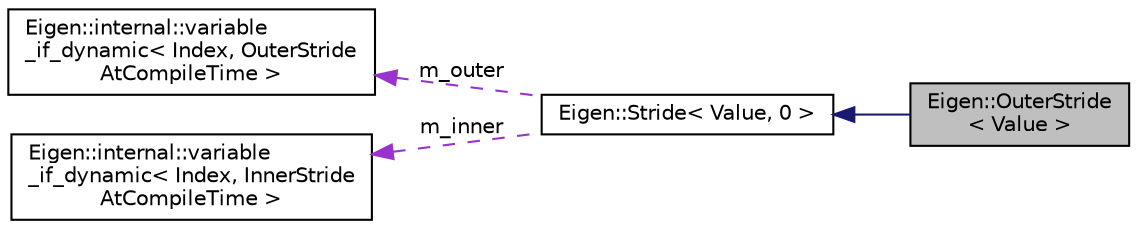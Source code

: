 digraph "Eigen::OuterStride&lt; Value &gt;"
{
  edge [fontname="Helvetica",fontsize="10",labelfontname="Helvetica",labelfontsize="10"];
  node [fontname="Helvetica",fontsize="10",shape=record];
  rankdir="LR";
  Node1 [label="Eigen::OuterStride\l\< Value \>",height=0.2,width=0.4,color="black", fillcolor="grey75", style="filled" fontcolor="black"];
  Node2 -> Node1 [dir="back",color="midnightblue",fontsize="10",style="solid",fontname="Helvetica"];
  Node2 [label="Eigen::Stride\< Value, 0 \>",height=0.2,width=0.4,color="black", fillcolor="white", style="filled",URL="$classEigen_1_1Stride.html"];
  Node3 -> Node2 [dir="back",color="darkorchid3",fontsize="10",style="dashed",label=" m_outer" ,fontname="Helvetica"];
  Node3 [label="Eigen::internal::variable\l_if_dynamic\< Index, OuterStride\lAtCompileTime \>",height=0.2,width=0.4,color="black", fillcolor="white", style="filled",URL="$classEigen_1_1internal_1_1variable__if__dynamic.html"];
  Node4 -> Node2 [dir="back",color="darkorchid3",fontsize="10",style="dashed",label=" m_inner" ,fontname="Helvetica"];
  Node4 [label="Eigen::internal::variable\l_if_dynamic\< Index, InnerStride\lAtCompileTime \>",height=0.2,width=0.4,color="black", fillcolor="white", style="filled",URL="$classEigen_1_1internal_1_1variable__if__dynamic.html"];
}
